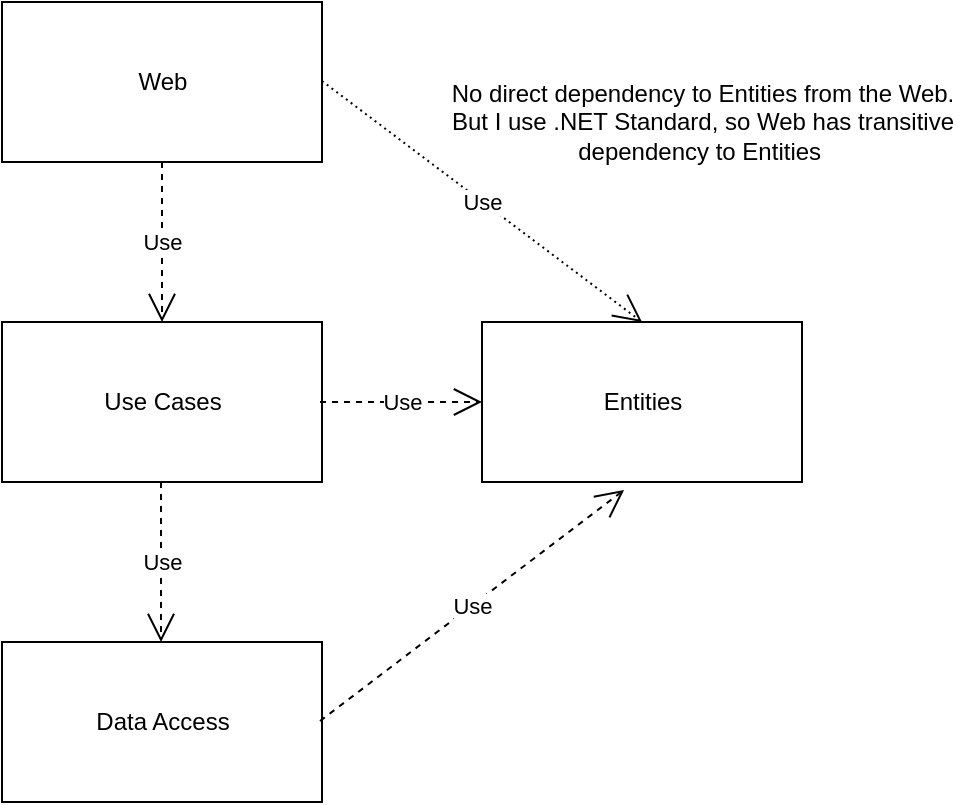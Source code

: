 <mxfile version="13.7.9" type="device"><diagram id="_xklGc8bO1zuv4Z3qbJm" name="Page-1"><mxGraphModel dx="1102" dy="642" grid="1" gridSize="10" guides="1" tooltips="1" connect="1" arrows="1" fold="1" page="1" pageScale="1" pageWidth="827" pageHeight="1169" math="0" shadow="0"><root><mxCell id="0"/><mxCell id="1" parent="0"/><mxCell id="y2Xs5skklmG0iSiq3tvn-1" value="Web" style="html=1;" parent="1" vertex="1"><mxGeometry x="200" y="40" width="160" height="80" as="geometry"/></mxCell><mxCell id="y2Xs5skklmG0iSiq3tvn-2" value="Use Cases" style="html=1;" parent="1" vertex="1"><mxGeometry x="200" y="200" width="160" height="80" as="geometry"/></mxCell><mxCell id="y2Xs5skklmG0iSiq3tvn-3" value="Data Access" style="html=1;" parent="1" vertex="1"><mxGeometry x="200" y="360" width="160" height="80" as="geometry"/></mxCell><mxCell id="y2Xs5skklmG0iSiq3tvn-4" value="Entities" style="html=1;" parent="1" vertex="1"><mxGeometry x="440" y="200" width="160" height="80" as="geometry"/></mxCell><mxCell id="y2Xs5skklmG0iSiq3tvn-5" value="Use" style="endArrow=open;endSize=12;dashed=1;html=1;exitX=0.5;exitY=1;exitDx=0;exitDy=0;entryX=0.5;entryY=0;entryDx=0;entryDy=0;" parent="1" source="y2Xs5skklmG0iSiq3tvn-1" target="y2Xs5skklmG0iSiq3tvn-2" edge="1"><mxGeometry width="160" relative="1" as="geometry"><mxPoint x="430" y="80" as="sourcePoint"/><mxPoint x="590" y="80" as="targetPoint"/></mxGeometry></mxCell><mxCell id="y2Xs5skklmG0iSiq3tvn-6" value="Use" style="endArrow=open;endSize=12;dashed=1;html=1;exitX=0.5;exitY=1;exitDx=0;exitDy=0;entryX=0.5;entryY=0;entryDx=0;entryDy=0;" parent="1" edge="1"><mxGeometry width="160" relative="1" as="geometry"><mxPoint x="279.5" y="280" as="sourcePoint"/><mxPoint x="279.5" y="360" as="targetPoint"/></mxGeometry></mxCell><mxCell id="y2Xs5skklmG0iSiq3tvn-7" value="Use" style="endArrow=open;endSize=12;dashed=1;html=1;exitX=0.5;exitY=1;exitDx=0;exitDy=0;entryX=0;entryY=0.5;entryDx=0;entryDy=0;" parent="1" target="y2Xs5skklmG0iSiq3tvn-4" edge="1"><mxGeometry width="160" relative="1" as="geometry"><mxPoint x="359" y="240" as="sourcePoint"/><mxPoint x="359" y="320" as="targetPoint"/></mxGeometry></mxCell><mxCell id="y2Xs5skklmG0iSiq3tvn-8" value="Use" style="endArrow=open;endSize=12;dashed=1;html=1;exitX=0.5;exitY=1;exitDx=0;exitDy=0;entryX=0.444;entryY=1.05;entryDx=0;entryDy=0;entryPerimeter=0;" parent="1" target="y2Xs5skklmG0iSiq3tvn-4" edge="1"><mxGeometry width="160" relative="1" as="geometry"><mxPoint x="359" y="399.5" as="sourcePoint"/><mxPoint x="440" y="399.5" as="targetPoint"/></mxGeometry></mxCell><mxCell id="y2Xs5skklmG0iSiq3tvn-13" value="Use" style="endArrow=open;endSize=12;dashed=1;html=1;entryX=0.5;entryY=0;entryDx=0;entryDy=0;rounded=1;dashPattern=1 2;strokeWidth=1;jumpSize=12;" parent="1" target="y2Xs5skklmG0iSiq3tvn-4" edge="1"><mxGeometry width="160" relative="1" as="geometry"><mxPoint x="360" y="79.5" as="sourcePoint"/><mxPoint x="520" y="79.5" as="targetPoint"/></mxGeometry></mxCell><mxCell id="y2Xs5skklmG0iSiq3tvn-14" value="No direct dependency to Entities from the Web.&lt;br&gt;But I use .NET Standard, so Web has transitive&lt;br&gt;dependency to Entities&amp;nbsp;&lt;br&gt;" style="text;html=1;align=center;verticalAlign=middle;resizable=0;points=[];autosize=1;" parent="1" vertex="1"><mxGeometry x="415" y="75" width="270" height="50" as="geometry"/></mxCell></root></mxGraphModel></diagram></mxfile>